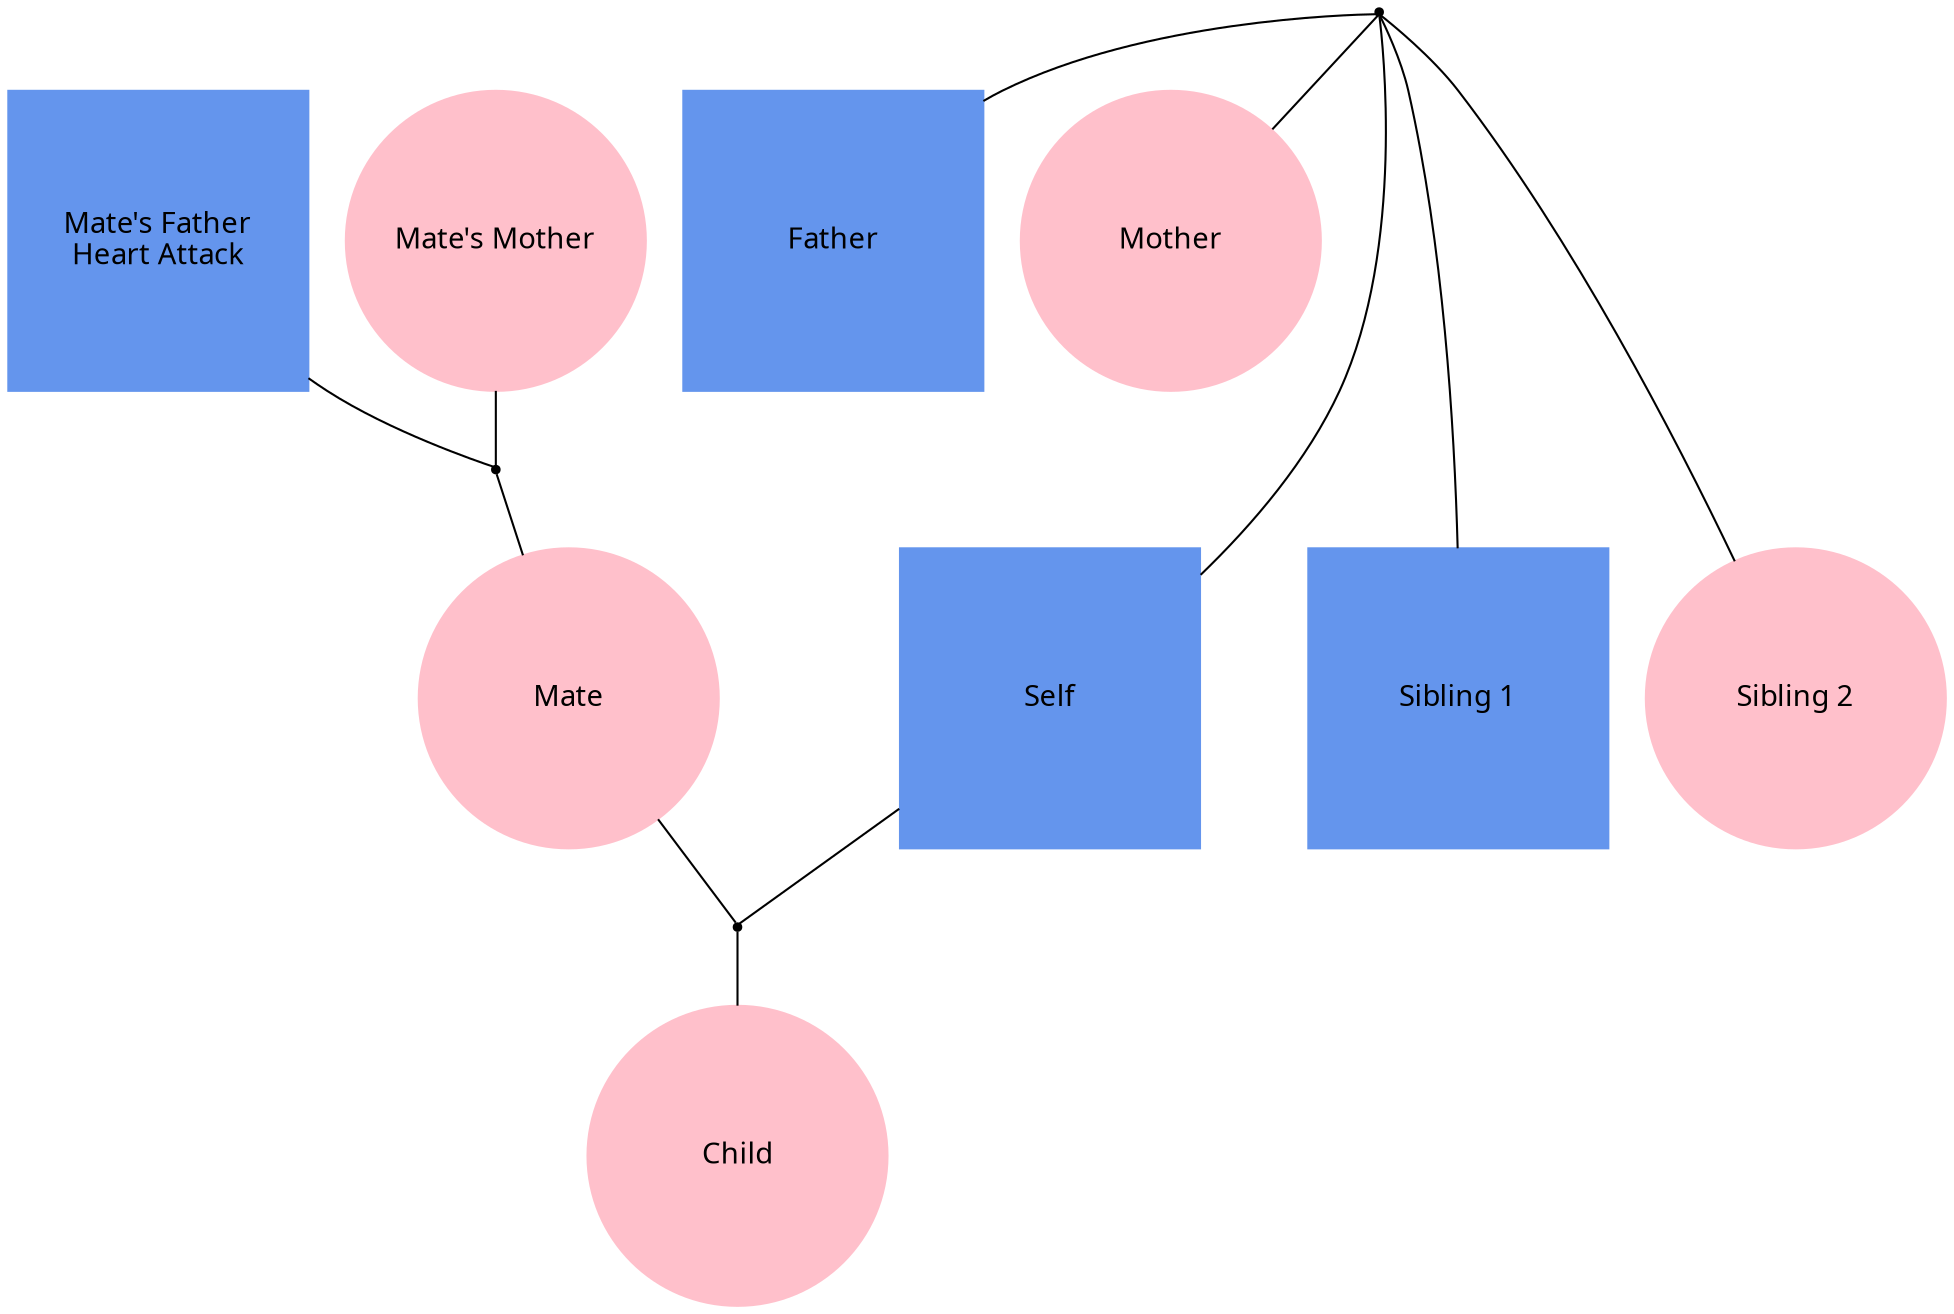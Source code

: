 
graph f1 {
ordering=out;

"Self" [fontname="helvetica:bold", width=2, shape=box, style=filled, regular=1, color="cornflowerblue"];
"Mate" [fontname="helvetica:bold", width=2, shape=oval, style=filled, regular=1, color="pink"];
"Child" [fontname="helvetica:bold", width=2, shape=oval, style=filled, regular=1, color="pink"];
"Sibling 1" [fontname="helvetica:bold", width=2, shape=box, style=filled, regular=1, color="cornflowerblue"];
"Sibling 2" [fontname="helvetica:bold", width=2, shape=oval, style=filled, regular=1, color="pink"];
"Mother" [fontname="helvetica:bold", width=2, shape=oval, style=filled, regular=1, color="pink"];
"Father" [fontname="helvetica:bold", width=2, shape=box, style=filled, regular=1, color="cornflowerblue"];
"Mate's Mother" [fontname="helvetica:bold", width=2, shape=oval, style=filled, regular=1, color="pink"];
"Mate's Father\nHeart Attack" [fontname="helvetica:bold", width=2, shape=box, style=filled, regular=1, color="cornflowerblue"];

"self+mate" [shape=point];
"father+mother" [shape=point];
"mate'sfather+mate'smother" [shape=point];

"Self" -- "self+mate" -- "Mate";
"Father" -- "father+mother" -- "Mother";
"Mate's Father\nHeart Attack" -- "mate'sfather+mate'smother" -- "Mate's Mother";

"father+mother" -- "Self";
"mate'sfather+mate'smother" -- "Mate";
"self+mate" -- "Child";
"father+mother" -- "Sibling 1";
"father+mother" -- "Sibling 2";

{rank=same; "Mother" "Father" "Mate's Mother" "Mate's Father\nHeart Attack"}
{rank=same; "Self" "Mate" "Sibling 1" "Sibling 2"}
{rank=same; "Child"}
}
    